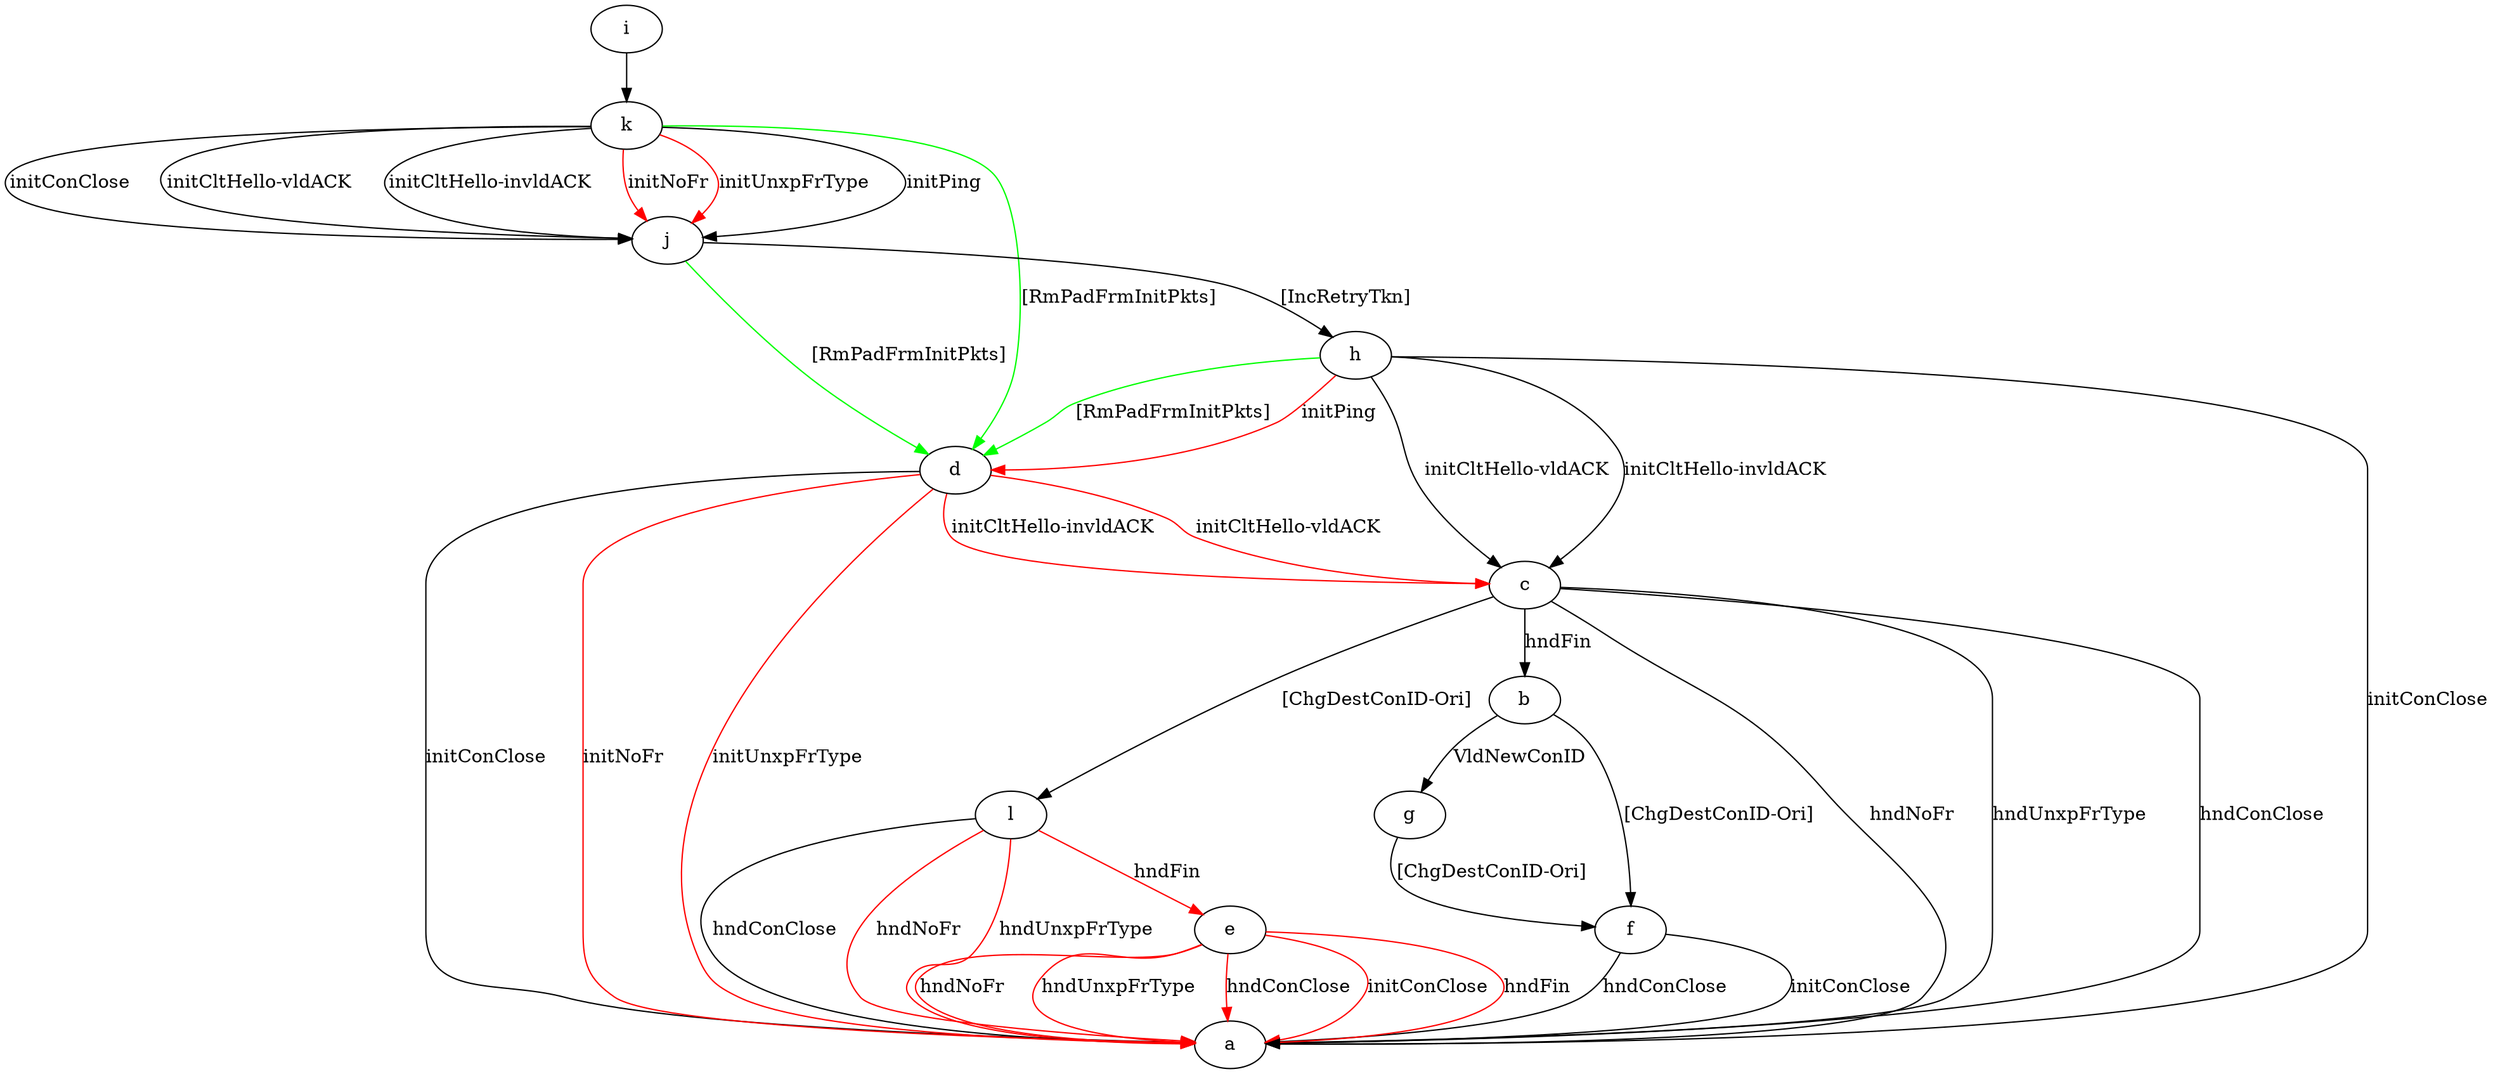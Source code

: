 digraph "" {
	b -> f	[key=0,
		label="[ChgDestConID-Ori] "];
	b -> g	[key=0,
		label="VldNewConID "];
	c -> a	[key=0,
		label="hndNoFr "];
	c -> a	[key=1,
		label="hndUnxpFrType "];
	c -> a	[key=2,
		label="hndConClose "];
	c -> b	[key=0,
		label="hndFin "];
	c -> l	[key=0,
		label="[ChgDestConID-Ori] "];
	d -> a	[key=0,
		label="initConClose "];
	d -> a	[key=1,
		color=red,
		label="initNoFr "];
	d -> a	[key=2,
		color=red,
		label="initUnxpFrType "];
	d -> c	[key=0,
		color=red,
		label="initCltHello-vldACK "];
	d -> c	[key=1,
		color=red,
		label="initCltHello-invldACK "];
	e -> a	[key=0,
		color=red,
		label="initConClose "];
	e -> a	[key=1,
		color=red,
		label="hndFin "];
	e -> a	[key=2,
		color=red,
		label="hndNoFr "];
	e -> a	[key=3,
		color=red,
		label="hndUnxpFrType "];
	e -> a	[key=4,
		color=red,
		label="hndConClose "];
	f -> a	[key=0,
		label="initConClose "];
	f -> a	[key=1,
		label="hndConClose "];
	g -> f	[key=0,
		label="[ChgDestConID-Ori] "];
	h -> a	[key=0,
		label="initConClose "];
	h -> c	[key=0,
		label="initCltHello-vldACK "];
	h -> c	[key=1,
		label="initCltHello-invldACK "];
	h -> d	[key=0,
		color=green,
		label="[RmPadFrmInitPkts] "];
	h -> d	[key=1,
		color=red,
		label="initPing "];
	i -> k	[key=0];
	j -> d	[key=0,
		color=green,
		label="[RmPadFrmInitPkts] "];
	j -> h	[key=0,
		label="[IncRetryTkn] "];
	k -> d	[key=0,
		color=green,
		label="[RmPadFrmInitPkts] "];
	k -> j	[key=0,
		label="initPing "];
	k -> j	[key=1,
		label="initConClose "];
	k -> j	[key=2,
		label="initCltHello-vldACK "];
	k -> j	[key=3,
		label="initCltHello-invldACK "];
	k -> j	[key=4,
		color=red,
		label="initNoFr "];
	k -> j	[key=5,
		color=red,
		label="initUnxpFrType "];
	l -> a	[key=0,
		label="hndConClose "];
	l -> a	[key=1,
		color=red,
		label="hndNoFr "];
	l -> a	[key=2,
		color=red,
		label="hndUnxpFrType "];
	l -> e	[key=0,
		color=red,
		label="hndFin "];
}
